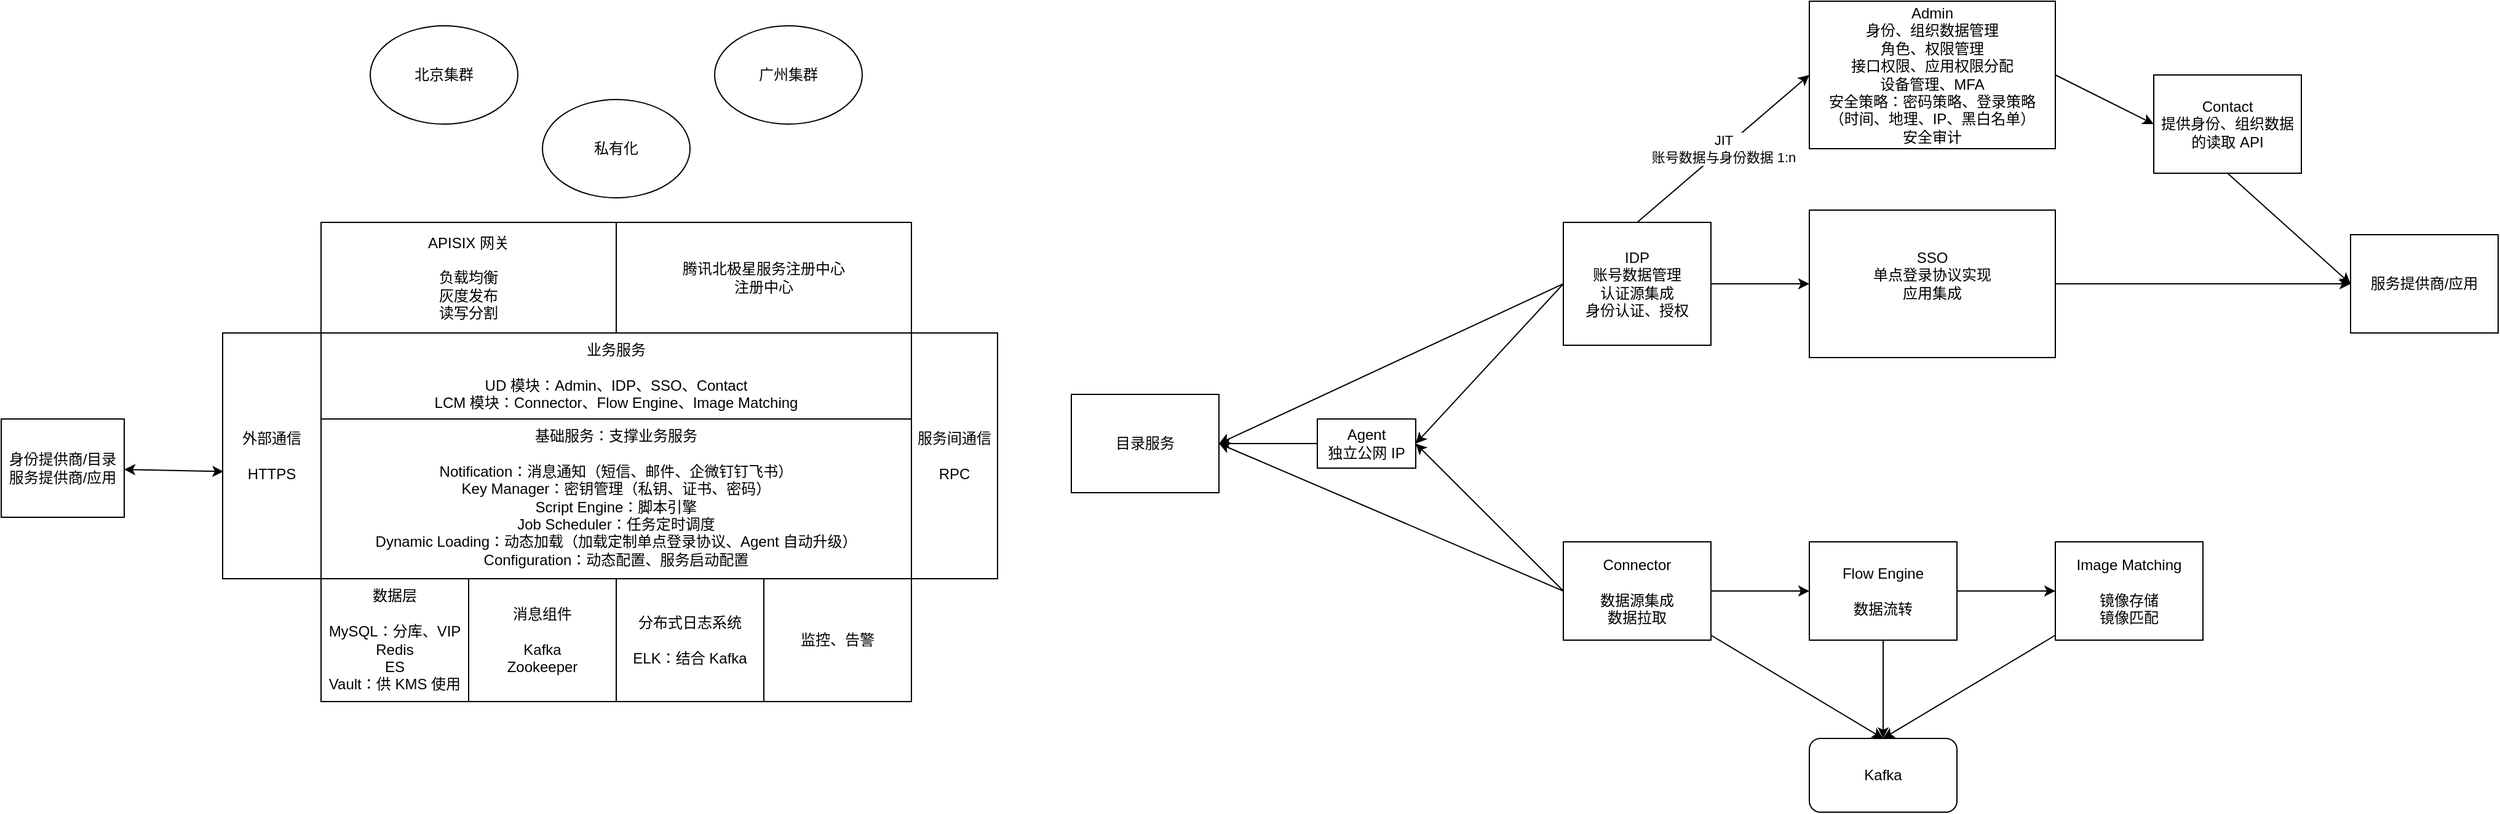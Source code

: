 <mxfile version="20.4.2" type="github">
  <diagram id="m7KzZiY3-KN9SMEAAMLc" name="第 1 页">
    <mxGraphModel dx="2364" dy="785" grid="1" gridSize="10" guides="1" tooltips="1" connect="1" arrows="1" fold="1" page="1" pageScale="1" pageWidth="1169" pageHeight="1654" math="0" shadow="0">
      <root>
        <mxCell id="0" />
        <mxCell id="1" parent="0" />
        <mxCell id="ulN_Afe3Hyk2KE6-v_vF-11" value="目录服务" style="rounded=0;whiteSpace=wrap;html=1;" vertex="1" parent="1">
          <mxGeometry x="-270" y="460" width="120" height="80" as="geometry" />
        </mxCell>
        <mxCell id="ulN_Afe3Hyk2KE6-v_vF-22" style="edgeStyle=none;rounded=0;orthogonalLoop=1;jettySize=auto;html=1;entryX=1;entryY=0.5;entryDx=0;entryDy=0;" edge="1" parent="1" source="ulN_Afe3Hyk2KE6-v_vF-13" target="ulN_Afe3Hyk2KE6-v_vF-11">
          <mxGeometry relative="1" as="geometry" />
        </mxCell>
        <mxCell id="ulN_Afe3Hyk2KE6-v_vF-13" value="&lt;div&gt;Agent&lt;/div&gt;独立公网 IP" style="rounded=0;whiteSpace=wrap;html=1;" vertex="1" parent="1">
          <mxGeometry x="-70" y="480" width="80" height="40" as="geometry" />
        </mxCell>
        <mxCell id="ulN_Afe3Hyk2KE6-v_vF-19" style="rounded=0;orthogonalLoop=1;jettySize=auto;html=1;entryX=1;entryY=0.5;entryDx=0;entryDy=0;exitX=0;exitY=0.5;exitDx=0;exitDy=0;" edge="1" parent="1" source="ulN_Afe3Hyk2KE6-v_vF-17" target="ulN_Afe3Hyk2KE6-v_vF-11">
          <mxGeometry relative="1" as="geometry">
            <mxPoint x="120" y="410" as="sourcePoint" />
          </mxGeometry>
        </mxCell>
        <mxCell id="ulN_Afe3Hyk2KE6-v_vF-23" style="edgeStyle=none;rounded=0;orthogonalLoop=1;jettySize=auto;html=1;exitX=0;exitY=0.5;exitDx=0;exitDy=0;entryX=1;entryY=0.5;entryDx=0;entryDy=0;" edge="1" parent="1" source="ulN_Afe3Hyk2KE6-v_vF-17" target="ulN_Afe3Hyk2KE6-v_vF-13">
          <mxGeometry relative="1" as="geometry" />
        </mxCell>
        <mxCell id="ulN_Afe3Hyk2KE6-v_vF-43" style="edgeStyle=none;rounded=0;orthogonalLoop=1;jettySize=auto;html=1;entryX=0;entryY=0.5;entryDx=0;entryDy=0;" edge="1" parent="1" source="ulN_Afe3Hyk2KE6-v_vF-17" target="ulN_Afe3Hyk2KE6-v_vF-44">
          <mxGeometry relative="1" as="geometry">
            <mxPoint x="370" y="380" as="targetPoint" />
          </mxGeometry>
        </mxCell>
        <mxCell id="ulN_Afe3Hyk2KE6-v_vF-48" value="&lt;div&gt;JIT&lt;/div&gt;&lt;div&gt;账号数据与身份数据 1:n&lt;br&gt;&lt;/div&gt;" style="edgeStyle=none;rounded=0;orthogonalLoop=1;jettySize=auto;html=1;exitX=0.5;exitY=0;exitDx=0;exitDy=0;entryX=0;entryY=0.5;entryDx=0;entryDy=0;" edge="1" parent="1" source="ulN_Afe3Hyk2KE6-v_vF-17" target="ulN_Afe3Hyk2KE6-v_vF-47">
          <mxGeometry relative="1" as="geometry" />
        </mxCell>
        <mxCell id="ulN_Afe3Hyk2KE6-v_vF-17" value="&lt;div&gt;IDP&lt;/div&gt;&lt;div&gt;账号数据管理&lt;/div&gt;&lt;div&gt;认证源集成&lt;br&gt;&lt;/div&gt;&lt;div&gt;身份认证、授权&lt;br&gt;&lt;/div&gt;" style="rounded=0;whiteSpace=wrap;html=1;" vertex="1" parent="1">
          <mxGeometry x="130" y="320" width="120" height="100" as="geometry" />
        </mxCell>
        <mxCell id="ulN_Afe3Hyk2KE6-v_vF-20" style="edgeStyle=none;rounded=0;orthogonalLoop=1;jettySize=auto;html=1;entryX=1;entryY=0.5;entryDx=0;entryDy=0;exitX=0;exitY=0.5;exitDx=0;exitDy=0;" edge="1" parent="1" source="ulN_Afe3Hyk2KE6-v_vF-18" target="ulN_Afe3Hyk2KE6-v_vF-11">
          <mxGeometry relative="1" as="geometry" />
        </mxCell>
        <mxCell id="ulN_Afe3Hyk2KE6-v_vF-24" style="edgeStyle=none;rounded=0;orthogonalLoop=1;jettySize=auto;html=1;exitX=0;exitY=0.5;exitDx=0;exitDy=0;entryX=1;entryY=0.5;entryDx=0;entryDy=0;" edge="1" parent="1" source="ulN_Afe3Hyk2KE6-v_vF-18" target="ulN_Afe3Hyk2KE6-v_vF-13">
          <mxGeometry relative="1" as="geometry" />
        </mxCell>
        <mxCell id="ulN_Afe3Hyk2KE6-v_vF-38" value="" style="edgeStyle=none;rounded=0;orthogonalLoop=1;jettySize=auto;html=1;entryX=0;entryY=0.5;entryDx=0;entryDy=0;" edge="1" parent="1" source="ulN_Afe3Hyk2KE6-v_vF-18" target="ulN_Afe3Hyk2KE6-v_vF-33">
          <mxGeometry relative="1" as="geometry" />
        </mxCell>
        <mxCell id="ulN_Afe3Hyk2KE6-v_vF-40" style="edgeStyle=none;rounded=0;orthogonalLoop=1;jettySize=auto;html=1;entryX=0.5;entryY=0;entryDx=0;entryDy=0;" edge="1" parent="1" source="ulN_Afe3Hyk2KE6-v_vF-18" target="ulN_Afe3Hyk2KE6-v_vF-37">
          <mxGeometry relative="1" as="geometry" />
        </mxCell>
        <mxCell id="ulN_Afe3Hyk2KE6-v_vF-18" value="&lt;div&gt;Connector&lt;/div&gt;&lt;div&gt;&lt;br&gt;&lt;/div&gt;&lt;div&gt;数据源集成&lt;/div&gt;&lt;div&gt;数据拉取&lt;br&gt;&lt;/div&gt;" style="rounded=0;whiteSpace=wrap;html=1;" vertex="1" parent="1">
          <mxGeometry x="130" y="580" width="120" height="80" as="geometry" />
        </mxCell>
        <mxCell id="ulN_Afe3Hyk2KE6-v_vF-39" value="" style="edgeStyle=none;rounded=0;orthogonalLoop=1;jettySize=auto;html=1;entryX=0;entryY=0.5;entryDx=0;entryDy=0;" edge="1" parent="1" source="ulN_Afe3Hyk2KE6-v_vF-33" target="ulN_Afe3Hyk2KE6-v_vF-34">
          <mxGeometry relative="1" as="geometry" />
        </mxCell>
        <mxCell id="ulN_Afe3Hyk2KE6-v_vF-41" style="edgeStyle=none;rounded=0;orthogonalLoop=1;jettySize=auto;html=1;entryX=0.5;entryY=0;entryDx=0;entryDy=0;" edge="1" parent="1" source="ulN_Afe3Hyk2KE6-v_vF-33" target="ulN_Afe3Hyk2KE6-v_vF-37">
          <mxGeometry relative="1" as="geometry" />
        </mxCell>
        <mxCell id="ulN_Afe3Hyk2KE6-v_vF-33" value="&lt;div&gt;Flow Engine&lt;/div&gt;&lt;div&gt;&lt;br&gt;&lt;/div&gt;&lt;div&gt;数据流转&lt;/div&gt;" style="rounded=0;whiteSpace=wrap;html=1;" vertex="1" parent="1">
          <mxGeometry x="330" y="580" width="120" height="80" as="geometry" />
        </mxCell>
        <mxCell id="ulN_Afe3Hyk2KE6-v_vF-42" style="edgeStyle=none;rounded=0;orthogonalLoop=1;jettySize=auto;html=1;entryX=0.5;entryY=0;entryDx=0;entryDy=0;" edge="1" parent="1" source="ulN_Afe3Hyk2KE6-v_vF-34" target="ulN_Afe3Hyk2KE6-v_vF-37">
          <mxGeometry relative="1" as="geometry" />
        </mxCell>
        <mxCell id="ulN_Afe3Hyk2KE6-v_vF-34" value="&lt;div&gt;Image Matching&lt;/div&gt;&lt;div&gt;&lt;br&gt;&lt;/div&gt;&lt;div&gt;镜像存储&lt;/div&gt;&lt;div&gt;镜像匹配&lt;br&gt;&lt;/div&gt;" style="rounded=0;whiteSpace=wrap;html=1;" vertex="1" parent="1">
          <mxGeometry x="530" y="580" width="120" height="80" as="geometry" />
        </mxCell>
        <mxCell id="ulN_Afe3Hyk2KE6-v_vF-37" value="&lt;div&gt;Kafka&lt;/div&gt;" style="rounded=1;whiteSpace=wrap;html=1;" vertex="1" parent="1">
          <mxGeometry x="330" y="740" width="120" height="60" as="geometry" />
        </mxCell>
        <mxCell id="ulN_Afe3Hyk2KE6-v_vF-53" style="edgeStyle=none;rounded=0;orthogonalLoop=1;jettySize=auto;html=1;entryX=0;entryY=0.5;entryDx=0;entryDy=0;" edge="1" parent="1" source="ulN_Afe3Hyk2KE6-v_vF-44" target="ulN_Afe3Hyk2KE6-v_vF-51">
          <mxGeometry relative="1" as="geometry" />
        </mxCell>
        <mxCell id="ulN_Afe3Hyk2KE6-v_vF-44" value="&lt;div&gt;SSO&lt;/div&gt;&lt;div&gt;单点登录协议实现&lt;/div&gt;&lt;div&gt;应用集成&lt;/div&gt;&lt;div&gt;&lt;br&gt;&lt;/div&gt;" style="rounded=0;whiteSpace=wrap;html=1;" vertex="1" parent="1">
          <mxGeometry x="330" y="310" width="200" height="120" as="geometry" />
        </mxCell>
        <mxCell id="ulN_Afe3Hyk2KE6-v_vF-50" style="edgeStyle=none;rounded=0;orthogonalLoop=1;jettySize=auto;html=1;entryX=0;entryY=0.5;entryDx=0;entryDy=0;exitX=1;exitY=0.5;exitDx=0;exitDy=0;" edge="1" parent="1" source="ulN_Afe3Hyk2KE6-v_vF-47" target="ulN_Afe3Hyk2KE6-v_vF-49">
          <mxGeometry relative="1" as="geometry" />
        </mxCell>
        <mxCell id="ulN_Afe3Hyk2KE6-v_vF-47" value="&lt;div&gt;Admin&lt;/div&gt;&lt;div&gt;身份、组织数据管理&lt;/div&gt;&lt;div&gt;角色、权限管理&lt;/div&gt;&lt;div&gt;接口权限、应用权限分配&lt;br&gt;&lt;/div&gt;&lt;div&gt;设备管理、MFA&lt;/div&gt;&lt;div&gt;安全策略：密码策略、登录策略&lt;br&gt;&lt;/div&gt;&lt;div&gt;（时间、地理、IP、黑白名单）&lt;/div&gt;&lt;div&gt;安全审计&lt;br&gt;&lt;/div&gt;" style="rounded=0;whiteSpace=wrap;html=1;" vertex="1" parent="1">
          <mxGeometry x="330" y="140" width="200" height="120" as="geometry" />
        </mxCell>
        <mxCell id="ulN_Afe3Hyk2KE6-v_vF-56" style="edgeStyle=none;rounded=0;orthogonalLoop=1;jettySize=auto;html=1;exitX=0.5;exitY=1;exitDx=0;exitDy=0;entryX=0;entryY=0.5;entryDx=0;entryDy=0;" edge="1" parent="1" source="ulN_Afe3Hyk2KE6-v_vF-49" target="ulN_Afe3Hyk2KE6-v_vF-51">
          <mxGeometry relative="1" as="geometry" />
        </mxCell>
        <mxCell id="ulN_Afe3Hyk2KE6-v_vF-49" value="&lt;div&gt;Contact&lt;/div&gt;&lt;div&gt;提供身份、组织数据的读取 API&lt;br&gt;&lt;/div&gt;" style="rounded=0;whiteSpace=wrap;html=1;" vertex="1" parent="1">
          <mxGeometry x="610" y="200" width="120" height="80" as="geometry" />
        </mxCell>
        <mxCell id="ulN_Afe3Hyk2KE6-v_vF-51" value="服务提供商/应用" style="rounded=0;whiteSpace=wrap;html=1;" vertex="1" parent="1">
          <mxGeometry x="770" y="330" width="120" height="80" as="geometry" />
        </mxCell>
        <mxCell id="ulN_Afe3Hyk2KE6-v_vF-58" value="&lt;div&gt;APISIX 网关&lt;/div&gt;&lt;div&gt;&lt;br&gt;&lt;/div&gt;&lt;div&gt;负载均衡&lt;/div&gt;&lt;div&gt;灰度发布&lt;/div&gt;&lt;div&gt;读写分割&lt;/div&gt;" style="rounded=0;whiteSpace=wrap;html=1;" vertex="1" parent="1">
          <mxGeometry x="-880" y="320" width="240" height="90" as="geometry" />
        </mxCell>
        <mxCell id="ulN_Afe3Hyk2KE6-v_vF-59" value="&lt;div&gt;业务服务&lt;/div&gt;&lt;div&gt;&lt;br&gt;&lt;/div&gt;&lt;div&gt;UD 模块：Admin、IDP、SSO、Contact&lt;/div&gt;&lt;div&gt;LCM 模块：Connector、Flow Engine、Image Matching&lt;br&gt;&lt;/div&gt;" style="rounded=0;whiteSpace=wrap;html=1;align=center;verticalAlign=top;" vertex="1" parent="1">
          <mxGeometry x="-880" y="410" width="480" height="70" as="geometry" />
        </mxCell>
        <mxCell id="ulN_Afe3Hyk2KE6-v_vF-62" value="&lt;div&gt;基础服务：支撑业务服务&lt;/div&gt;&lt;div&gt;&lt;br&gt;&lt;/div&gt;&lt;div&gt;Notification：消息通知（短信、邮件、企微钉钉飞书）&lt;/div&gt;&lt;div&gt;Key Manager：密钥管理（私钥、证书、密码）&lt;br&gt;&lt;/div&gt;&lt;div&gt;Script Engine：脚本引擎&lt;/div&gt;&lt;div&gt;Job Scheduler：任务定时调度&lt;br&gt;&lt;/div&gt;&lt;div&gt;Dynamic Loading：动态加载（加载定制单点登录协议、Agent 自动升级）&lt;/div&gt;&lt;div&gt;Configuration：动态配置、服务启动配置&lt;br&gt;&lt;/div&gt;" style="rounded=0;whiteSpace=wrap;html=1;verticalAlign=top;" vertex="1" parent="1">
          <mxGeometry x="-880" y="480" width="480" height="130" as="geometry" />
        </mxCell>
        <mxCell id="ulN_Afe3Hyk2KE6-v_vF-64" value="&lt;div&gt;数据层&lt;/div&gt;&lt;div&gt;&lt;br&gt;&lt;/div&gt;&lt;div&gt;MySQL：分库、VIP&lt;/div&gt;&lt;div&gt;Redis&lt;/div&gt;&lt;div&gt;ES&lt;/div&gt;&lt;div&gt;Vault：供 KMS 使用&lt;br&gt;&lt;/div&gt;" style="rounded=0;whiteSpace=wrap;html=1;" vertex="1" parent="1">
          <mxGeometry x="-880" y="610" width="120" height="100" as="geometry" />
        </mxCell>
        <mxCell id="ulN_Afe3Hyk2KE6-v_vF-65" value="&lt;div&gt;分布式日志系统&lt;/div&gt;&lt;div&gt;&lt;br&gt;&lt;/div&gt;&lt;div&gt;ELK：结合 Kafka&lt;br&gt;&lt;/div&gt;" style="rounded=0;whiteSpace=wrap;html=1;" vertex="1" parent="1">
          <mxGeometry x="-640" y="610" width="120" height="100" as="geometry" />
        </mxCell>
        <mxCell id="ulN_Afe3Hyk2KE6-v_vF-66" value="&lt;div&gt;消息组件&lt;/div&gt;&lt;div&gt;&lt;br&gt;&lt;/div&gt;&lt;div&gt;Kafka&lt;br&gt;&lt;/div&gt;&lt;div&gt;Zookeeper&lt;br&gt;&lt;/div&gt;" style="rounded=0;whiteSpace=wrap;html=1;" vertex="1" parent="1">
          <mxGeometry x="-760" y="610" width="120" height="100" as="geometry" />
        </mxCell>
        <mxCell id="ulN_Afe3Hyk2KE6-v_vF-67" value="监控、告警" style="rounded=0;whiteSpace=wrap;html=1;" vertex="1" parent="1">
          <mxGeometry x="-520" y="610" width="120" height="100" as="geometry" />
        </mxCell>
        <mxCell id="ulN_Afe3Hyk2KE6-v_vF-68" value="&lt;div&gt;服务间通信&lt;/div&gt;&lt;div&gt;&lt;br&gt;&lt;/div&gt;&lt;div&gt;RPC&lt;br&gt;&lt;/div&gt;" style="rounded=0;whiteSpace=wrap;html=1;" vertex="1" parent="1">
          <mxGeometry x="-400" y="410" width="70" height="200" as="geometry" />
        </mxCell>
        <mxCell id="ulN_Afe3Hyk2KE6-v_vF-69" value="&lt;div&gt;外部通信&lt;/div&gt;&lt;div&gt;&lt;br&gt;&lt;/div&gt;&lt;div&gt;HTTPS&lt;br&gt;&lt;/div&gt;" style="rounded=0;whiteSpace=wrap;html=1;" vertex="1" parent="1">
          <mxGeometry x="-960" y="410" width="80" height="200" as="geometry" />
        </mxCell>
        <mxCell id="ulN_Afe3Hyk2KE6-v_vF-71" style="edgeStyle=none;rounded=0;orthogonalLoop=1;jettySize=auto;html=1;entryX=0.008;entryY=0.564;entryDx=0;entryDy=0;entryPerimeter=0;startArrow=classic;startFill=1;" edge="1" parent="1" source="ulN_Afe3Hyk2KE6-v_vF-70" target="ulN_Afe3Hyk2KE6-v_vF-69">
          <mxGeometry relative="1" as="geometry" />
        </mxCell>
        <mxCell id="ulN_Afe3Hyk2KE6-v_vF-70" value="&lt;div&gt;身份提供商/目录&lt;br&gt;&lt;/div&gt;&lt;div&gt;服务提供商/应用&lt;br&gt;&lt;/div&gt;" style="rounded=0;whiteSpace=wrap;html=1;" vertex="1" parent="1">
          <mxGeometry x="-1140" y="480" width="100" height="80" as="geometry" />
        </mxCell>
        <mxCell id="ulN_Afe3Hyk2KE6-v_vF-72" value="&lt;div&gt;腾讯北极星服务注册中心&lt;/div&gt;&lt;div&gt;注册中心&lt;br&gt;&lt;/div&gt;" style="rounded=0;whiteSpace=wrap;html=1;" vertex="1" parent="1">
          <mxGeometry x="-640" y="320" width="240" height="90" as="geometry" />
        </mxCell>
        <mxCell id="ulN_Afe3Hyk2KE6-v_vF-73" value="北京集群" style="ellipse;whiteSpace=wrap;html=1;" vertex="1" parent="1">
          <mxGeometry x="-840" y="160" width="120" height="80" as="geometry" />
        </mxCell>
        <mxCell id="ulN_Afe3Hyk2KE6-v_vF-74" value="广州集群" style="ellipse;whiteSpace=wrap;html=1;" vertex="1" parent="1">
          <mxGeometry x="-560" y="160" width="120" height="80" as="geometry" />
        </mxCell>
        <mxCell id="ulN_Afe3Hyk2KE6-v_vF-75" value="私有化" style="ellipse;whiteSpace=wrap;html=1;" vertex="1" parent="1">
          <mxGeometry x="-700" y="220" width="120" height="80" as="geometry" />
        </mxCell>
      </root>
    </mxGraphModel>
  </diagram>
</mxfile>
